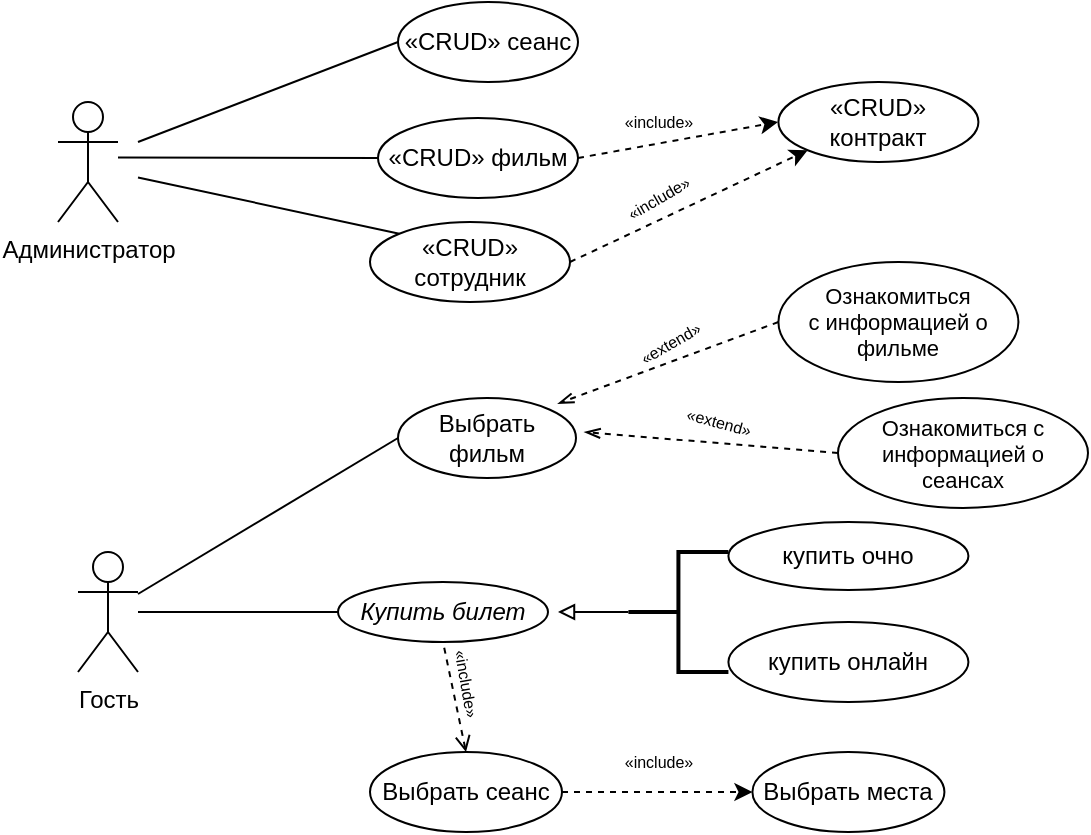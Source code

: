 <mxfile version="24.9.1" pages="3">
  <diagram name="Собственный кинотеатр" id="rnaNZMnlfwjxVZvryFjj">
    <mxGraphModel dx="555" dy="928" grid="1" gridSize="10" guides="1" tooltips="1" connect="1" arrows="1" fold="1" page="1" pageScale="1" pageWidth="827" pageHeight="1169" math="0" shadow="0">
      <root>
        <mxCell id="f3-Gvlm2Z2FciO2JjJAF-0" />
        <mxCell id="f3-Gvlm2Z2FciO2JjJAF-1" parent="f3-Gvlm2Z2FciO2JjJAF-0" />
        <mxCell id="f3-Gvlm2Z2FciO2JjJAF-2" value="Гость" style="shape=umlActor;verticalLabelPosition=bottom;verticalAlign=top;html=1;" parent="f3-Gvlm2Z2FciO2JjJAF-1" vertex="1">
          <mxGeometry x="190" y="465" width="30" height="60" as="geometry" />
        </mxCell>
        <mxCell id="f3-Gvlm2Z2FciO2JjJAF-4" value="&lt;i&gt;Купить билет&lt;/i&gt;" style="ellipse;whiteSpace=wrap;html=1;fontSize=12;" parent="f3-Gvlm2Z2FciO2JjJAF-1" vertex="1">
          <mxGeometry x="320" y="480" width="105" height="30" as="geometry" />
        </mxCell>
        <mxCell id="f3-Gvlm2Z2FciO2JjJAF-6" value="Выбрать фильм" style="ellipse;whiteSpace=wrap;html=1;" parent="f3-Gvlm2Z2FciO2JjJAF-1" vertex="1">
          <mxGeometry x="350" y="388" width="89" height="40" as="geometry" />
        </mxCell>
        <mxCell id="f3-Gvlm2Z2FciO2JjJAF-8" value="Ознакомиться с информацией о сеансах" style="ellipse;whiteSpace=wrap;html=1;fontSize=11;spacing=2;" parent="f3-Gvlm2Z2FciO2JjJAF-1" vertex="1">
          <mxGeometry x="570" y="388" width="125" height="55" as="geometry" />
        </mxCell>
        <mxCell id="f3-Gvlm2Z2FciO2JjJAF-9" value="&lt;div style=&quot;font-size: 11px;&quot;&gt;Ознакомиться&lt;/div&gt;&lt;div style=&quot;font-size: 11px;&quot;&gt;с информацией о фильме&lt;/div&gt;" style="ellipse;whiteSpace=wrap;html=1;fontSize=11;" parent="f3-Gvlm2Z2FciO2JjJAF-1" vertex="1">
          <mxGeometry x="540.21" y="320" width="120" height="60" as="geometry" />
        </mxCell>
        <mxCell id="HVHayyuQDwpHd55ujuDX-11" style="rounded=0;orthogonalLoop=1;jettySize=auto;html=1;dashed=1;" parent="f3-Gvlm2Z2FciO2JjJAF-1" source="f3-Gvlm2Z2FciO2JjJAF-11" target="HVHayyuQDwpHd55ujuDX-9" edge="1">
          <mxGeometry relative="1" as="geometry" />
        </mxCell>
        <mxCell id="f3-Gvlm2Z2FciO2JjJAF-11" value="Выбрать сеанс" style="ellipse;whiteSpace=wrap;html=1;" parent="f3-Gvlm2Z2FciO2JjJAF-1" vertex="1">
          <mxGeometry x="336" y="565" width="96" height="40" as="geometry" />
        </mxCell>
        <mxCell id="f3-Gvlm2Z2FciO2JjJAF-14" value="" style="endArrow=none;html=1;rounded=0;entryX=0;entryY=0.5;entryDx=0;entryDy=0;" parent="f3-Gvlm2Z2FciO2JjJAF-1" source="f3-Gvlm2Z2FciO2JjJAF-2" target="f3-Gvlm2Z2FciO2JjJAF-6" edge="1">
          <mxGeometry width="50" height="50" relative="1" as="geometry">
            <mxPoint x="270" y="530" as="sourcePoint" />
            <mxPoint x="420" y="560" as="targetPoint" />
          </mxGeometry>
        </mxCell>
        <mxCell id="f3-Gvlm2Z2FciO2JjJAF-15" value="" style="endArrow=none;html=1;rounded=0;entryX=0;entryY=0.5;entryDx=0;entryDy=0;" parent="f3-Gvlm2Z2FciO2JjJAF-1" source="f3-Gvlm2Z2FciO2JjJAF-2" target="f3-Gvlm2Z2FciO2JjJAF-4" edge="1">
          <mxGeometry width="50" height="50" relative="1" as="geometry">
            <mxPoint x="370" y="610" as="sourcePoint" />
            <mxPoint x="420" y="560" as="targetPoint" />
          </mxGeometry>
        </mxCell>
        <mxCell id="f3-Gvlm2Z2FciO2JjJAF-16" value="" style="endArrow=none;dashed=1;html=1;rounded=0;entryX=0.5;entryY=1;entryDx=0;entryDy=0;exitX=0.5;exitY=0;exitDx=0;exitDy=0;startArrow=open;startFill=0;" parent="f3-Gvlm2Z2FciO2JjJAF-1" source="f3-Gvlm2Z2FciO2JjJAF-11" target="f3-Gvlm2Z2FciO2JjJAF-4" edge="1">
          <mxGeometry width="50" height="50" relative="1" as="geometry">
            <mxPoint x="340" y="555" as="sourcePoint" />
            <mxPoint x="390" y="505" as="targetPoint" />
          </mxGeometry>
        </mxCell>
        <mxCell id="f3-Gvlm2Z2FciO2JjJAF-23" value="" style="endArrow=openThin;dashed=1;html=1;rounded=0;entryX=1;entryY=0.5;entryDx=0;entryDy=0;exitX=0;exitY=0.5;exitDx=0;exitDy=0;endFill=0;" parent="f3-Gvlm2Z2FciO2JjJAF-1" source="f3-Gvlm2Z2FciO2JjJAF-8" edge="1">
          <mxGeometry width="50" height="50" relative="1" as="geometry">
            <mxPoint x="537.71" y="422.5" as="sourcePoint" />
            <mxPoint x="443.21" y="405" as="targetPoint" />
          </mxGeometry>
        </mxCell>
        <mxCell id="f3-Gvlm2Z2FciO2JjJAF-24" value="" style="endArrow=openThin;dashed=1;html=1;rounded=0;entryX=1;entryY=0;entryDx=0;entryDy=0;exitX=0;exitY=0.5;exitDx=0;exitDy=0;startArrow=none;startFill=0;endFill=0;" parent="f3-Gvlm2Z2FciO2JjJAF-1" source="f3-Gvlm2Z2FciO2JjJAF-9" edge="1">
          <mxGeometry width="50" height="50" relative="1" as="geometry">
            <mxPoint x="550.21" y="360" as="sourcePoint" />
            <mxPoint x="429.998" y="390.778" as="targetPoint" />
          </mxGeometry>
        </mxCell>
        <mxCell id="f3-Gvlm2Z2FciO2JjJAF-29" value="«extend»" style="edgeLabel;html=1;align=center;verticalAlign=middle;resizable=0;points=[];rotation=-30;fontSize=8;" parent="f3-Gvlm2Z2FciO2JjJAF-1" vertex="1" connectable="0">
          <mxGeometry x="485.208" y="360.995" as="geometry" />
        </mxCell>
        <mxCell id="f3-Gvlm2Z2FciO2JjJAF-30" value="«extend»" style="edgeLabel;html=1;align=center;verticalAlign=middle;resizable=0;points=[];rotation=15;fontSize=8;" parent="f3-Gvlm2Z2FciO2JjJAF-1" vertex="1" connectable="0">
          <mxGeometry x="509.998" y="399.995" as="geometry" />
        </mxCell>
        <mxCell id="f3-Gvlm2Z2FciO2JjJAF-31" value="«include»" style="edgeLabel;html=1;align=center;verticalAlign=middle;resizable=0;points=[];rotation=80;fontSize=8;" parent="f3-Gvlm2Z2FciO2JjJAF-1" vertex="1" connectable="0">
          <mxGeometry x="383.998" y="529.995" as="geometry" />
        </mxCell>
        <mxCell id="HVHayyuQDwpHd55ujuDX-0" value="купить очно" style="ellipse;whiteSpace=wrap;html=1;" parent="f3-Gvlm2Z2FciO2JjJAF-1" vertex="1">
          <mxGeometry x="515.21" y="450" width="120" height="34" as="geometry" />
        </mxCell>
        <mxCell id="HVHayyuQDwpHd55ujuDX-1" value="купить онлайн" style="ellipse;whiteSpace=wrap;html=1;" parent="f3-Gvlm2Z2FciO2JjJAF-1" vertex="1">
          <mxGeometry x="515.21" y="500" width="120" height="40" as="geometry" />
        </mxCell>
        <mxCell id="HVHayyuQDwpHd55ujuDX-7" style="edgeStyle=orthogonalEdgeStyle;rounded=0;orthogonalLoop=1;jettySize=auto;html=1;entryX=1;entryY=0.5;entryDx=0;entryDy=0;shape=flexArrow;strokeColor=none;endArrow=block;" parent="f3-Gvlm2Z2FciO2JjJAF-1" source="HVHayyuQDwpHd55ujuDX-2" target="f3-Gvlm2Z2FciO2JjJAF-4" edge="1">
          <mxGeometry relative="1" as="geometry" />
        </mxCell>
        <mxCell id="HVHayyuQDwpHd55ujuDX-8" style="edgeStyle=orthogonalEdgeStyle;rounded=0;orthogonalLoop=1;jettySize=auto;html=1;endArrow=block;endFill=0;" parent="f3-Gvlm2Z2FciO2JjJAF-1" source="HVHayyuQDwpHd55ujuDX-2" edge="1">
          <mxGeometry relative="1" as="geometry">
            <mxPoint x="430" y="495" as="targetPoint" />
            <Array as="points">
              <mxPoint x="450" y="495" />
              <mxPoint x="450" y="495" />
            </Array>
          </mxGeometry>
        </mxCell>
        <mxCell id="HVHayyuQDwpHd55ujuDX-2" value="" style="strokeWidth=2;html=1;shape=mxgraph.flowchart.annotation_2;align=left;labelPosition=right;pointerEvents=1;" parent="f3-Gvlm2Z2FciO2JjJAF-1" vertex="1">
          <mxGeometry x="465.21" y="465" width="50" height="60" as="geometry" />
        </mxCell>
        <mxCell id="HVHayyuQDwpHd55ujuDX-9" value="Выбрать места" style="ellipse;whiteSpace=wrap;html=1;" parent="f3-Gvlm2Z2FciO2JjJAF-1" vertex="1">
          <mxGeometry x="527.21" y="565" width="96" height="40" as="geometry" />
        </mxCell>
        <mxCell id="HVHayyuQDwpHd55ujuDX-10" value="«include»" style="edgeLabel;html=1;align=center;verticalAlign=middle;resizable=0;points=[];rotation=0;fontSize=8;" parent="f3-Gvlm2Z2FciO2JjJAF-1" vertex="1" connectable="0">
          <mxGeometry x="479.998" y="569.995" as="geometry" />
        </mxCell>
        <mxCell id="cdZZPBUYfWlRFzTQp6G5-2" value="Администратор" style="shape=umlActor;verticalLabelPosition=bottom;verticalAlign=top;html=1;" parent="f3-Gvlm2Z2FciO2JjJAF-1" vertex="1">
          <mxGeometry x="180" y="240" width="30" height="60" as="geometry" />
        </mxCell>
        <mxCell id="cdZZPBUYfWlRFzTQp6G5-5" value="«CRUD» фильм" style="ellipse;whiteSpace=wrap;html=1;" parent="f3-Gvlm2Z2FciO2JjJAF-1" vertex="1">
          <mxGeometry x="340" y="248" width="100" height="40" as="geometry" />
        </mxCell>
        <mxCell id="cdZZPBUYfWlRFzTQp6G5-11" value="" style="endArrow=none;html=1;rounded=0;entryX=0;entryY=0.5;entryDx=0;entryDy=0;" parent="f3-Gvlm2Z2FciO2JjJAF-1" target="cdZZPBUYfWlRFzTQp6G5-5" edge="1">
          <mxGeometry width="50" height="50" relative="1" as="geometry">
            <mxPoint x="210" y="267.71" as="sourcePoint" />
            <mxPoint x="310" y="267.71" as="targetPoint" />
          </mxGeometry>
        </mxCell>
        <mxCell id="cdZZPBUYfWlRFzTQp6G5-12" value="" style="endArrow=none;html=1;rounded=0;" parent="f3-Gvlm2Z2FciO2JjJAF-1" edge="1">
          <mxGeometry width="50" height="50" relative="1" as="geometry">
            <mxPoint x="220" y="260" as="sourcePoint" />
            <mxPoint x="350" y="210" as="targetPoint" />
          </mxGeometry>
        </mxCell>
        <mxCell id="cdZZPBUYfWlRFzTQp6G5-14" value="«CRUD» сеанс" style="ellipse;whiteSpace=wrap;html=1;" parent="f3-Gvlm2Z2FciO2JjJAF-1" vertex="1">
          <mxGeometry x="350" y="190" width="90" height="40" as="geometry" />
        </mxCell>
        <mxCell id="ocFGzgxzTx95D1Fk8e-4-0" value="«CRUD» сотрудник" style="ellipse;whiteSpace=wrap;html=1;" parent="f3-Gvlm2Z2FciO2JjJAF-1" vertex="1">
          <mxGeometry x="336" y="300" width="100" height="40" as="geometry" />
        </mxCell>
        <mxCell id="ocFGzgxzTx95D1Fk8e-4-2" value="" style="endArrow=none;html=1;rounded=0;entryX=0;entryY=0;entryDx=0;entryDy=0;" parent="f3-Gvlm2Z2FciO2JjJAF-1" target="ocFGzgxzTx95D1Fk8e-4-0" edge="1">
          <mxGeometry width="50" height="50" relative="1" as="geometry">
            <mxPoint x="220" y="277.71" as="sourcePoint" />
            <mxPoint x="350" y="278" as="targetPoint" />
          </mxGeometry>
        </mxCell>
        <mxCell id="ocFGzgxzTx95D1Fk8e-4-3" value="«CRUD» контракт" style="ellipse;whiteSpace=wrap;html=1;" parent="f3-Gvlm2Z2FciO2JjJAF-1" vertex="1">
          <mxGeometry x="540.21" y="230" width="100" height="40" as="geometry" />
        </mxCell>
        <mxCell id="ocFGzgxzTx95D1Fk8e-4-5" style="rounded=0;orthogonalLoop=1;jettySize=auto;html=1;dashed=1;exitX=1;exitY=0.5;exitDx=0;exitDy=0;" parent="f3-Gvlm2Z2FciO2JjJAF-1" source="cdZZPBUYfWlRFzTQp6G5-5" edge="1">
          <mxGeometry relative="1" as="geometry">
            <mxPoint x="440" y="260" as="sourcePoint" />
            <mxPoint x="540" y="250" as="targetPoint" />
          </mxGeometry>
        </mxCell>
        <mxCell id="ocFGzgxzTx95D1Fk8e-4-6" style="rounded=0;orthogonalLoop=1;jettySize=auto;html=1;dashed=1;entryX=0;entryY=1;entryDx=0;entryDy=0;exitX=1;exitY=0.5;exitDx=0;exitDy=0;" parent="f3-Gvlm2Z2FciO2JjJAF-1" source="ocFGzgxzTx95D1Fk8e-4-0" target="ocFGzgxzTx95D1Fk8e-4-3" edge="1">
          <mxGeometry relative="1" as="geometry">
            <mxPoint x="439" y="320" as="sourcePoint" />
            <mxPoint x="534" y="320" as="targetPoint" />
          </mxGeometry>
        </mxCell>
        <mxCell id="ocFGzgxzTx95D1Fk8e-4-7" value="«include»" style="edgeLabel;html=1;align=center;verticalAlign=middle;resizable=0;points=[];rotation=0;fontSize=8;" parent="f3-Gvlm2Z2FciO2JjJAF-1" vertex="1" connectable="0">
          <mxGeometry x="479.998" y="249.995" as="geometry" />
        </mxCell>
        <mxCell id="ocFGzgxzTx95D1Fk8e-4-8" value="«include»" style="edgeLabel;html=1;align=center;verticalAlign=middle;resizable=0;points=[];rotation=-30;fontSize=8;" parent="f3-Gvlm2Z2FciO2JjJAF-1" vertex="1" connectable="0">
          <mxGeometry x="479.998" y="287.995" as="geometry" />
        </mxCell>
      </root>
    </mxGraphModel>
  </diagram>
  <diagram name="Goodwin Cinema" id="iWJ-1zaKSu3Ji1PHFZBb">
    <mxGraphModel dx="1687" dy="900" grid="1" gridSize="10" guides="1" tooltips="1" connect="1" arrows="1" fold="1" page="1" pageScale="1" pageWidth="827" pageHeight="1169" math="0" shadow="0">
      <root>
        <mxCell id="qbEH_GYG9Mnh0emsTHKD-0" />
        <mxCell id="qbEH_GYG9Mnh0emsTHKD-1" parent="qbEH_GYG9Mnh0emsTHKD-0" />
        <mxCell id="LEQyBP9rLno9ObRGlnxQ-13" value="goodwincinema.ru" style="whiteSpace=wrap;html=1;fillColor=none;labelPosition=center;verticalLabelPosition=top;align=center;verticalAlign=bottom;" parent="qbEH_GYG9Mnh0emsTHKD-1" vertex="1">
          <mxGeometry x="160" y="70" width="660" height="1091" as="geometry" />
        </mxCell>
        <mxCell id="qbEH_GYG9Mnh0emsTHKD-2" value="Гость" style="shape=umlActor;verticalLabelPosition=bottom;verticalAlign=top;html=1;fontSize=11;" parent="qbEH_GYG9Mnh0emsTHKD-1" vertex="1">
          <mxGeometry x="54" y="736" width="30" height="60" as="geometry" />
        </mxCell>
        <mxCell id="qbEH_GYG9Mnh0emsTHKD-3" value="&lt;div&gt;Зарегистрированный&lt;/div&gt;&lt;div&gt;пользователь&lt;/div&gt;" style="shape=umlActor;verticalLabelPosition=bottom;verticalAlign=top;html=1;" parent="qbEH_GYG9Mnh0emsTHKD-1" vertex="1">
          <mxGeometry x="54" y="866" width="30" height="60" as="geometry" />
        </mxCell>
        <mxCell id="qbEH_GYG9Mnh0emsTHKD-4" value="&lt;i&gt;Оплатить билет&lt;/i&gt;" style="ellipse;whiteSpace=wrap;html=1;fontSize=12;" parent="qbEH_GYG9Mnh0emsTHKD-1" vertex="1">
          <mxGeometry x="535.62" y="800" width="105" height="30" as="geometry" />
        </mxCell>
        <mxCell id="qbEH_GYG9Mnh0emsTHKD-6" value="Найти фильм" style="ellipse;whiteSpace=wrap;html=1;" parent="qbEH_GYG9Mnh0emsTHKD-1" vertex="1">
          <mxGeometry x="208.61" y="543.38" width="99.01" height="26.25" as="geometry" />
        </mxCell>
        <mxCell id="qbEH_GYG9Mnh0emsTHKD-7" value="Оценить рейтинг зрителей" style="ellipse;whiteSpace=wrap;html=1;" parent="qbEH_GYG9Mnh0emsTHKD-1" vertex="1">
          <mxGeometry x="681" y="509" width="128" height="40" as="geometry" />
        </mxCell>
        <mxCell id="qbEH_GYG9Mnh0emsTHKD-9" value="&lt;div style=&quot;font-size: 11px;&quot;&gt;Ознакомиться&lt;/div&gt;&lt;div style=&quot;font-size: 11px;&quot;&gt;с отзывами зрителей&lt;/div&gt;" style="ellipse;whiteSpace=wrap;html=1;fontSize=11;" parent="qbEH_GYG9Mnh0emsTHKD-1" vertex="1">
          <mxGeometry x="673.5" y="568" width="143" height="42.5" as="geometry" />
        </mxCell>
        <mxCell id="qbEH_GYG9Mnh0emsTHKD-10" value="&lt;div style=&quot;font-size: 11px;&quot;&gt;Просмотреть информацию&lt;/div&gt;&lt;div style=&quot;font-size: 11px;&quot;&gt;о фильме&lt;/div&gt;" style="ellipse;whiteSpace=wrap;html=1;fontSize=11;" parent="qbEH_GYG9Mnh0emsTHKD-1" vertex="1">
          <mxGeometry x="539.995" y="526.5" width="96.25" height="60" as="geometry" />
        </mxCell>
        <mxCell id="qbEH_GYG9Mnh0emsTHKD-11" value="&lt;div&gt;Определиться&lt;/div&gt;&lt;div&gt;с сеансом&lt;/div&gt;" style="ellipse;whiteSpace=wrap;html=1;" parent="qbEH_GYG9Mnh0emsTHKD-1" vertex="1">
          <mxGeometry x="364.5" y="665.5" width="120" height="40" as="geometry" />
        </mxCell>
        <mxCell id="qbEH_GYG9Mnh0emsTHKD-12" value="" style="endArrow=block;html=1;rounded=0;endFill=0;" parent="qbEH_GYG9Mnh0emsTHKD-1" edge="1">
          <mxGeometry width="50" height="50" relative="1" as="geometry">
            <mxPoint x="69" y="861" as="sourcePoint" />
            <mxPoint x="69" y="821" as="targetPoint" />
          </mxGeometry>
        </mxCell>
        <mxCell id="EJGcb-yvxSowYDTw5PhJ-0" value="Администратор" style="shape=umlActor;verticalLabelPosition=bottom;verticalAlign=top;html=1;fontSize=10;" parent="qbEH_GYG9Mnh0emsTHKD-1" vertex="1">
          <mxGeometry x="54" y="210" width="30" height="60" as="geometry" />
        </mxCell>
        <mxCell id="EJGcb-yvxSowYDTw5PhJ-1" value="«CRUD» фильм" style="ellipse;whiteSpace=wrap;html=1;" parent="qbEH_GYG9Mnh0emsTHKD-1" vertex="1">
          <mxGeometry x="206.62" y="192" width="103" height="40" as="geometry" />
        </mxCell>
        <mxCell id="EJGcb-yvxSowYDTw5PhJ-2" value="" style="endArrow=none;html=1;rounded=0;entryX=0;entryY=0.5;entryDx=0;entryDy=0;" parent="qbEH_GYG9Mnh0emsTHKD-1" source="EJGcb-yvxSowYDTw5PhJ-0" target="EJGcb-yvxSowYDTw5PhJ-1" edge="1">
          <mxGeometry width="50" height="50" relative="1" as="geometry">
            <mxPoint x="144" y="310" as="sourcePoint" />
            <mxPoint x="194" y="330" as="targetPoint" />
          </mxGeometry>
        </mxCell>
        <mxCell id="EJGcb-yvxSowYDTw5PhJ-3" value="" style="endArrow=none;html=1;rounded=0;entryX=0;entryY=0.5;entryDx=0;entryDy=0;" parent="qbEH_GYG9Mnh0emsTHKD-1" source="EJGcb-yvxSowYDTw5PhJ-0" target="EJGcb-yvxSowYDTw5PhJ-4" edge="1">
          <mxGeometry width="50" height="50" relative="1" as="geometry">
            <mxPoint x="154" y="240" as="sourcePoint" />
            <mxPoint x="224" y="250" as="targetPoint" />
          </mxGeometry>
        </mxCell>
        <mxCell id="EJGcb-yvxSowYDTw5PhJ-4" value="«CRUD» сеанс" style="ellipse;whiteSpace=wrap;html=1;" parent="qbEH_GYG9Mnh0emsTHKD-1" vertex="1">
          <mxGeometry x="206.62" y="248" width="103" height="40" as="geometry" />
        </mxCell>
        <mxCell id="v0aWpymIAS2-9Zk1HtnZ-1" value="Ознакомиться с расписанием" style="ellipse;whiteSpace=wrap;html=1;" parent="qbEH_GYG9Mnh0emsTHKD-1" vertex="1">
          <mxGeometry x="197.18" y="610.5" width="121.87" height="39" as="geometry" />
        </mxCell>
        <mxCell id="v0aWpymIAS2-9Zk1HtnZ-2" value="&lt;span&gt;Проверить новости&lt;/span&gt;" style="ellipse;whiteSpace=wrap;html=1;fontStyle=0" parent="qbEH_GYG9Mnh0emsTHKD-1" vertex="1">
          <mxGeometry x="194.37" y="1055" width="127.5" height="35" as="geometry" />
        </mxCell>
        <mxCell id="v0aWpymIAS2-9Zk1HtnZ-3" value="Вернуть билет" style="ellipse;whiteSpace=wrap;html=1;" parent="qbEH_GYG9Mnh0emsTHKD-1" vertex="1">
          <mxGeometry x="538.12" y="862" width="100" height="35" as="geometry" />
        </mxCell>
        <mxCell id="v0aWpymIAS2-9Zk1HtnZ-5" value="Посмотреть вакансии" style="ellipse;whiteSpace=wrap;html=1;" parent="qbEH_GYG9Mnh0emsTHKD-1" vertex="1">
          <mxGeometry x="189.37" y="926" width="137.5" height="35" as="geometry" />
        </mxCell>
        <mxCell id="v0aWpymIAS2-9Zk1HtnZ-6" value="Исследовать справку" style="ellipse;whiteSpace=wrap;html=1;" parent="qbEH_GYG9Mnh0emsTHKD-1" vertex="1">
          <mxGeometry x="189.37" y="862" width="137.5" height="35" as="geometry" />
        </mxCell>
        <mxCell id="v0aWpymIAS2-9Zk1HtnZ-7" value="&lt;div&gt;Прочитать информацию&lt;/div&gt;&lt;div&gt;о кинотеатре&lt;/div&gt;" style="ellipse;whiteSpace=wrap;html=1;" parent="qbEH_GYG9Mnh0emsTHKD-1" vertex="1">
          <mxGeometry x="174.365" y="663" width="167.5" height="45" as="geometry" />
        </mxCell>
        <mxCell id="v0aWpymIAS2-9Zk1HtnZ-8" value="&lt;div&gt;Прочитать информацию&lt;/div&gt;&lt;div&gt;о парке развлечений&lt;/div&gt;" style="ellipse;whiteSpace=wrap;html=1;" parent="qbEH_GYG9Mnh0emsTHKD-1" vertex="1">
          <mxGeometry x="169.995" y="728" width="176.25" height="45" as="geometry" />
        </mxCell>
        <mxCell id="v0aWpymIAS2-9Zk1HtnZ-13" value="Обратиться в службу «Вопрос-ответ»" style="ellipse;whiteSpace=wrap;html=1;" parent="qbEH_GYG9Mnh0emsTHKD-1" vertex="1">
          <mxGeometry x="188.435" y="787" width="139.37" height="55" as="geometry" />
        </mxCell>
        <mxCell id="v0aWpymIAS2-9Zk1HtnZ-14" value="Открыть схему проезда" style="ellipse;whiteSpace=wrap;html=1;" parent="qbEH_GYG9Mnh0emsTHKD-1" vertex="1">
          <mxGeometry x="203.12" y="986" width="110" height="45" as="geometry" />
        </mxCell>
        <mxCell id="5wgta9gE_lAIWEabVakF-0" value="" style="endArrow=none;html=1;rounded=0;exitX=0;exitY=0.5;exitDx=0;exitDy=0;" parent="qbEH_GYG9Mnh0emsTHKD-1" source="qbEH_GYG9Mnh0emsTHKD-6" target="qbEH_GYG9Mnh0emsTHKD-2" edge="1">
          <mxGeometry width="50" height="50" relative="1" as="geometry">
            <mxPoint x="209.37" y="556.5" as="sourcePoint" />
            <mxPoint x="338" y="775" as="targetPoint" />
          </mxGeometry>
        </mxCell>
        <mxCell id="5wgta9gE_lAIWEabVakF-3" value="" style="endArrow=none;html=1;rounded=0;exitX=0;exitY=0.5;exitDx=0;exitDy=0;" parent="qbEH_GYG9Mnh0emsTHKD-1" source="v0aWpymIAS2-9Zk1HtnZ-1" target="qbEH_GYG9Mnh0emsTHKD-2" edge="1">
          <mxGeometry width="50" height="50" relative="1" as="geometry">
            <mxPoint x="208" y="745" as="sourcePoint" />
            <mxPoint x="258" y="695" as="targetPoint" />
          </mxGeometry>
        </mxCell>
        <mxCell id="5wgta9gE_lAIWEabVakF-4" value="" style="endArrow=none;html=1;rounded=0;entryX=0;entryY=0.5;entryDx=0;entryDy=0;" parent="qbEH_GYG9Mnh0emsTHKD-1" source="qbEH_GYG9Mnh0emsTHKD-2" target="v0aWpymIAS2-9Zk1HtnZ-7" edge="1">
          <mxGeometry width="50" height="50" relative="1" as="geometry">
            <mxPoint x="178" y="855" as="sourcePoint" />
            <mxPoint x="228" y="805" as="targetPoint" />
          </mxGeometry>
        </mxCell>
        <mxCell id="5wgta9gE_lAIWEabVakF-5" value="" style="endArrow=none;html=1;rounded=0;entryX=0;entryY=0.5;entryDx=0;entryDy=0;" parent="qbEH_GYG9Mnh0emsTHKD-1" source="qbEH_GYG9Mnh0emsTHKD-2" target="v0aWpymIAS2-9Zk1HtnZ-8" edge="1">
          <mxGeometry width="50" height="50" relative="1" as="geometry">
            <mxPoint x="178" y="855" as="sourcePoint" />
            <mxPoint x="228" y="805" as="targetPoint" />
          </mxGeometry>
        </mxCell>
        <mxCell id="5wgta9gE_lAIWEabVakF-6" value="" style="endArrow=none;html=1;rounded=0;entryX=0;entryY=0.5;entryDx=0;entryDy=0;" parent="qbEH_GYG9Mnh0emsTHKD-1" source="qbEH_GYG9Mnh0emsTHKD-2" target="v0aWpymIAS2-9Zk1HtnZ-13" edge="1">
          <mxGeometry width="50" height="50" relative="1" as="geometry">
            <mxPoint x="178" y="855" as="sourcePoint" />
            <mxPoint x="228" y="805" as="targetPoint" />
          </mxGeometry>
        </mxCell>
        <mxCell id="5wgta9gE_lAIWEabVakF-7" value="" style="endArrow=none;html=1;rounded=0;exitX=0;exitY=0.5;exitDx=0;exitDy=0;" parent="qbEH_GYG9Mnh0emsTHKD-1" source="v0aWpymIAS2-9Zk1HtnZ-6" target="qbEH_GYG9Mnh0emsTHKD-2" edge="1">
          <mxGeometry width="50" height="50" relative="1" as="geometry">
            <mxPoint x="178" y="855" as="sourcePoint" />
            <mxPoint x="228" y="805" as="targetPoint" />
          </mxGeometry>
        </mxCell>
        <mxCell id="5wgta9gE_lAIWEabVakF-8" value="" style="endArrow=none;html=1;rounded=0;entryX=0;entryY=0.5;entryDx=0;entryDy=0;" parent="qbEH_GYG9Mnh0emsTHKD-1" source="qbEH_GYG9Mnh0emsTHKD-2" target="v0aWpymIAS2-9Zk1HtnZ-5" edge="1">
          <mxGeometry width="50" height="50" relative="1" as="geometry">
            <mxPoint x="178" y="1025" as="sourcePoint" />
            <mxPoint x="228" y="975" as="targetPoint" />
          </mxGeometry>
        </mxCell>
        <mxCell id="5wgta9gE_lAIWEabVakF-9" value="" style="endArrow=none;html=1;rounded=0;entryX=0;entryY=0.5;entryDx=0;entryDy=0;" parent="qbEH_GYG9Mnh0emsTHKD-1" source="qbEH_GYG9Mnh0emsTHKD-2" target="v0aWpymIAS2-9Zk1HtnZ-14" edge="1">
          <mxGeometry width="50" height="50" relative="1" as="geometry">
            <mxPoint x="178" y="1025" as="sourcePoint" />
            <mxPoint x="228" y="975" as="targetPoint" />
          </mxGeometry>
        </mxCell>
        <mxCell id="5wgta9gE_lAIWEabVakF-10" value="" style="endArrow=none;html=1;rounded=0;exitX=0;exitY=0.5;exitDx=0;exitDy=0;" parent="qbEH_GYG9Mnh0emsTHKD-1" source="v0aWpymIAS2-9Zk1HtnZ-2" target="qbEH_GYG9Mnh0emsTHKD-2" edge="1">
          <mxGeometry width="50" height="50" relative="1" as="geometry">
            <mxPoint x="178" y="1025" as="sourcePoint" />
            <mxPoint x="228" y="975" as="targetPoint" />
          </mxGeometry>
        </mxCell>
        <mxCell id="NdOWi7g1uuww9COBYdNd-2" value="" style="endArrow=none;dashed=1;html=1;rounded=0;entryX=0;entryY=0.5;entryDx=0;entryDy=0;exitX=1;exitY=0.5;exitDx=0;exitDy=0;startArrow=classic;startFill=1;" parent="qbEH_GYG9Mnh0emsTHKD-1" source="qbEH_GYG9Mnh0emsTHKD-6" target="qbEH_GYG9Mnh0emsTHKD-10" edge="1">
          <mxGeometry width="50" height="50" relative="1" as="geometry">
            <mxPoint x="535.62" y="572.5" as="sourcePoint" />
            <mxPoint x="550.62" y="435" as="targetPoint" />
          </mxGeometry>
        </mxCell>
        <mxCell id="NdOWi7g1uuww9COBYdNd-3" value="" style="endArrow=classic;dashed=1;html=1;rounded=0;exitX=0;exitY=0.5;exitDx=0;exitDy=0;endFill=1;entryX=1;entryY=1;entryDx=0;entryDy=0;" parent="qbEH_GYG9Mnh0emsTHKD-1" source="qbEH_GYG9Mnh0emsTHKD-9" target="qbEH_GYG9Mnh0emsTHKD-10" edge="1">
          <mxGeometry width="50" height="50" relative="1" as="geometry">
            <mxPoint x="584" y="724" as="sourcePoint" />
            <mxPoint x="640" y="619" as="targetPoint" />
          </mxGeometry>
        </mxCell>
        <mxCell id="NdOWi7g1uuww9COBYdNd-5" value="" style="endArrow=classic;dashed=1;html=1;rounded=0;entryX=1;entryY=0;entryDx=0;entryDy=0;exitX=0;exitY=0.5;exitDx=0;exitDy=0;endFill=1;" parent="qbEH_GYG9Mnh0emsTHKD-1" source="qbEH_GYG9Mnh0emsTHKD-7" target="qbEH_GYG9Mnh0emsTHKD-10" edge="1">
          <mxGeometry width="50" height="50" relative="1" as="geometry">
            <mxPoint x="584" y="724" as="sourcePoint" />
            <mxPoint x="634" y="674" as="targetPoint" />
          </mxGeometry>
        </mxCell>
        <mxCell id="NdOWi7g1uuww9COBYdNd-8" value="" style="endArrow=none;dashed=1;html=1;rounded=0;entryX=0.5;entryY=1;entryDx=0;entryDy=0;exitX=0.5;exitY=0;exitDx=0;exitDy=0;startArrow=classic;startFill=1;" parent="qbEH_GYG9Mnh0emsTHKD-1" source="v0aWpymIAS2-9Zk1HtnZ-3" target="qbEH_GYG9Mnh0emsTHKD-4" edge="1">
          <mxGeometry width="50" height="50" relative="1" as="geometry">
            <mxPoint x="554" y="904" as="sourcePoint" />
            <mxPoint x="604" y="854" as="targetPoint" />
          </mxGeometry>
        </mxCell>
        <mxCell id="NdOWi7g1uuww9COBYdNd-11" value="" style="endArrow=none;dashed=1;html=1;rounded=0;entryX=0.5;entryY=1;entryDx=0;entryDy=0;exitX=0.5;exitY=0;exitDx=0;exitDy=0;startArrow=classic;startFill=1;endFill=0;" parent="qbEH_GYG9Mnh0emsTHKD-1" source="qbEH_GYG9Mnh0emsTHKD-11" target="qbEH_GYG9Mnh0emsTHKD-6" edge="1">
          <mxGeometry width="50" height="50" relative="1" as="geometry">
            <mxPoint x="504" y="735" as="sourcePoint" />
            <mxPoint x="554" y="685" as="targetPoint" />
          </mxGeometry>
        </mxCell>
        <mxCell id="NdOWi7g1uuww9COBYdNd-12" value="" style="endArrow=none;dashed=1;html=1;rounded=0;entryX=0.5;entryY=1;entryDx=0;entryDy=0;exitX=0;exitY=0.5;exitDx=0;exitDy=0;startArrow=classic;startFill=1;" parent="qbEH_GYG9Mnh0emsTHKD-1" source="ue-xRTuiBhx_JOXiQb3P-3" target="qbEH_GYG9Mnh0emsTHKD-11" edge="1">
          <mxGeometry width="50" height="50" relative="1" as="geometry">
            <mxPoint x="504" y="796.5" as="sourcePoint" />
            <mxPoint x="554" y="746.5" as="targetPoint" />
          </mxGeometry>
        </mxCell>
        <mxCell id="0UPsWU6T42hqpcYLbcUy-0" value="«CRUD» новость" style="ellipse;whiteSpace=wrap;html=1;" parent="qbEH_GYG9Mnh0emsTHKD-1" vertex="1">
          <mxGeometry x="206.62" y="80" width="103" height="40" as="geometry" />
        </mxCell>
        <mxCell id="0UPsWU6T42hqpcYLbcUy-1" value="«CRUD» кинотеатр" style="ellipse;whiteSpace=wrap;html=1;" parent="qbEH_GYG9Mnh0emsTHKD-1" vertex="1">
          <mxGeometry x="198.12" y="136" width="120" height="40" as="geometry" />
        </mxCell>
        <mxCell id="0UPsWU6T42hqpcYLbcUy-2" value="&lt;div&gt;«CRUD»&lt;/div&gt;&lt;div&gt;«Вопрос-ответ»&lt;/div&gt;" style="ellipse;whiteSpace=wrap;html=1;" parent="qbEH_GYG9Mnh0emsTHKD-1" vertex="1">
          <mxGeometry x="200.12" y="299" width="116" height="50" as="geometry" />
        </mxCell>
        <mxCell id="0UPsWU6T42hqpcYLbcUy-4" value="&lt;div&gt;«CRUD» вакансия&lt;/div&gt;" style="ellipse;whiteSpace=wrap;html=1;" parent="qbEH_GYG9Mnh0emsTHKD-1" vertex="1">
          <mxGeometry x="198.12" y="360" width="120" height="40" as="geometry" />
        </mxCell>
        <mxCell id="0UPsWU6T42hqpcYLbcUy-5" value="" style="endArrow=none;html=1;rounded=0;entryX=0;entryY=0.5;entryDx=0;entryDy=0;" parent="qbEH_GYG9Mnh0emsTHKD-1" source="EJGcb-yvxSowYDTw5PhJ-0" target="0UPsWU6T42hqpcYLbcUy-0" edge="1">
          <mxGeometry width="50" height="50" relative="1" as="geometry">
            <mxPoint x="447" y="380" as="sourcePoint" />
            <mxPoint x="497" y="330" as="targetPoint" />
          </mxGeometry>
        </mxCell>
        <mxCell id="0UPsWU6T42hqpcYLbcUy-6" value="" style="endArrow=none;html=1;rounded=0;exitX=0;exitY=0.5;exitDx=0;exitDy=0;" parent="qbEH_GYG9Mnh0emsTHKD-1" source="0UPsWU6T42hqpcYLbcUy-2" target="EJGcb-yvxSowYDTw5PhJ-0" edge="1">
          <mxGeometry width="50" height="50" relative="1" as="geometry">
            <mxPoint x="447" y="380" as="sourcePoint" />
            <mxPoint x="497" y="330" as="targetPoint" />
          </mxGeometry>
        </mxCell>
        <mxCell id="0UPsWU6T42hqpcYLbcUy-7" value="" style="endArrow=none;html=1;rounded=0;exitX=0;exitY=0.5;exitDx=0;exitDy=0;" parent="qbEH_GYG9Mnh0emsTHKD-1" source="0UPsWU6T42hqpcYLbcUy-4" target="EJGcb-yvxSowYDTw5PhJ-0" edge="1">
          <mxGeometry width="50" height="50" relative="1" as="geometry">
            <mxPoint x="447" y="380" as="sourcePoint" />
            <mxPoint x="497" y="330" as="targetPoint" />
          </mxGeometry>
        </mxCell>
        <mxCell id="0UPsWU6T42hqpcYLbcUy-8" value="" style="endArrow=none;html=1;rounded=0;entryX=0;entryY=0.5;entryDx=0;entryDy=0;" parent="qbEH_GYG9Mnh0emsTHKD-1" source="EJGcb-yvxSowYDTw5PhJ-0" target="0UPsWU6T42hqpcYLbcUy-1" edge="1">
          <mxGeometry width="50" height="50" relative="1" as="geometry">
            <mxPoint x="447" y="380" as="sourcePoint" />
            <mxPoint x="497" y="330" as="targetPoint" />
          </mxGeometry>
        </mxCell>
        <mxCell id="ZfdUDf2iZP20Y1GJj1---0" value="Оплатить онлайн" style="ellipse;whiteSpace=wrap;html=1;" parent="qbEH_GYG9Mnh0emsTHKD-1" vertex="1">
          <mxGeometry x="687.805" y="773" width="114.39" height="34" as="geometry" />
        </mxCell>
        <mxCell id="ZfdUDf2iZP20Y1GJj1---1" value="Оплатить в кассе" style="ellipse;whiteSpace=wrap;html=1;" parent="qbEH_GYG9Mnh0emsTHKD-1" vertex="1">
          <mxGeometry x="687.805" y="820.5" width="114.39" height="40" as="geometry" />
        </mxCell>
        <mxCell id="ZfdUDf2iZP20Y1GJj1---2" style="edgeStyle=orthogonalEdgeStyle;rounded=0;orthogonalLoop=1;jettySize=auto;html=1;endArrow=block;endFill=0;" parent="qbEH_GYG9Mnh0emsTHKD-1" source="ZfdUDf2iZP20Y1GJj1---3" edge="1">
          <mxGeometry relative="1" as="geometry">
            <mxPoint x="640.62" y="815" as="targetPoint" />
            <Array as="points">
              <mxPoint x="641.02" y="815" />
              <mxPoint x="641.02" y="815" />
            </Array>
          </mxGeometry>
        </mxCell>
        <mxCell id="ZfdUDf2iZP20Y1GJj1---3" value="" style="strokeWidth=1;html=1;shape=mxgraph.flowchart.annotation_2;align=left;labelPosition=right;pointerEvents=1;" parent="qbEH_GYG9Mnh0emsTHKD-1" vertex="1">
          <mxGeometry x="672.19" y="790.5" width="15.61" height="50" as="geometry" />
        </mxCell>
        <mxCell id="ue-xRTuiBhx_JOXiQb3P-0" value="&lt;div&gt;Заполнить форму&lt;br&gt;&lt;/div&gt;" style="ellipse;whiteSpace=wrap;html=1;" parent="qbEH_GYG9Mnh0emsTHKD-1" vertex="1">
          <mxGeometry x="367.41" y="794.25" width="114.19" height="40.5" as="geometry" />
        </mxCell>
        <mxCell id="ue-xRTuiBhx_JOXiQb3P-1" value="" style="endArrow=classic;dashed=1;html=1;rounded=0;entryX=1;entryY=0.5;entryDx=0;entryDy=0;exitX=0;exitY=0.5;exitDx=0;exitDy=0;startArrow=none;startFill=0;endFill=1;" parent="qbEH_GYG9Mnh0emsTHKD-1" source="ue-xRTuiBhx_JOXiQb3P-0" target="v0aWpymIAS2-9Zk1HtnZ-13" edge="1">
          <mxGeometry width="50" height="50" relative="1" as="geometry">
            <mxPoint x="374" y="696" as="sourcePoint" />
            <mxPoint x="332" y="632" as="targetPoint" />
          </mxGeometry>
        </mxCell>
        <mxCell id="ue-xRTuiBhx_JOXiQb3P-3" value="Выбрать место" style="ellipse;whiteSpace=wrap;html=1;fontSize=12;" parent="qbEH_GYG9Mnh0emsTHKD-1" vertex="1">
          <mxGeometry x="535.62" y="735.5" width="105" height="30" as="geometry" />
        </mxCell>
        <mxCell id="ue-xRTuiBhx_JOXiQb3P-6" value="" style="endArrow=classic;dashed=1;html=1;rounded=0;exitX=0.5;exitY=0;exitDx=0;exitDy=0;entryX=0.5;entryY=1;entryDx=0;entryDy=0;endFill=1;" parent="qbEH_GYG9Mnh0emsTHKD-1" source="v0aWpymIAS2-9Zk1HtnZ-1" target="qbEH_GYG9Mnh0emsTHKD-6" edge="1">
          <mxGeometry width="50" height="50" relative="1" as="geometry">
            <mxPoint x="380" y="650" as="sourcePoint" />
            <mxPoint x="400" y="600" as="targetPoint" />
          </mxGeometry>
        </mxCell>
        <mxCell id="ue-xRTuiBhx_JOXiQb3P-8" value="" style="endArrow=none;dashed=1;html=1;rounded=0;entryX=0.5;entryY=1;entryDx=0;entryDy=0;exitX=0.5;exitY=0;exitDx=0;exitDy=0;startArrow=classic;startFill=1;" parent="qbEH_GYG9Mnh0emsTHKD-1" source="qbEH_GYG9Mnh0emsTHKD-4" target="ue-xRTuiBhx_JOXiQb3P-3" edge="1">
          <mxGeometry width="50" height="50" relative="1" as="geometry">
            <mxPoint x="598" y="940" as="sourcePoint" />
            <mxPoint x="598" y="840" as="targetPoint" />
          </mxGeometry>
        </mxCell>
        <mxCell id="kg4IjI4GsRwq_mZxIy0Y-0" value="Оценить фильм" style="ellipse;whiteSpace=wrap;html=1;" parent="qbEH_GYG9Mnh0emsTHKD-1" vertex="1">
          <mxGeometry x="205.075" y="1120" width="106.09" height="32.75" as="geometry" />
        </mxCell>
        <mxCell id="kg4IjI4GsRwq_mZxIy0Y-1" value="" style="endArrow=none;html=1;rounded=0;entryX=0;entryY=0.5;entryDx=0;entryDy=0;" parent="qbEH_GYG9Mnh0emsTHKD-1" target="kg4IjI4GsRwq_mZxIy0Y-0" edge="1">
          <mxGeometry width="50" height="50" relative="1" as="geometry">
            <mxPoint x="69" y="970" as="sourcePoint" />
            <mxPoint x="199" y="954" as="targetPoint" />
            <Array as="points">
              <mxPoint x="70" y="1136" />
            </Array>
          </mxGeometry>
        </mxCell>
        <mxCell id="LEQyBP9rLno9ObRGlnxQ-0" value="«extend»" style="edgeLabel;html=1;align=center;verticalAlign=middle;resizable=0;points=[];rotation=0;fontSize=10;" parent="qbEH_GYG9Mnh0emsTHKD-1" vertex="1" connectable="0">
          <mxGeometry x="424.498" y="543.375" as="geometry" />
        </mxCell>
        <mxCell id="LEQyBP9rLno9ObRGlnxQ-1" value="«extend»" style="edgeLabel;html=1;align=center;verticalAlign=middle;resizable=0;points=[];rotation=355;fontSize=10;" parent="qbEH_GYG9Mnh0emsTHKD-1" vertex="1" connectable="0">
          <mxGeometry x="649.998" y="518.995" as="geometry" />
        </mxCell>
        <mxCell id="LEQyBP9rLno9ObRGlnxQ-2" value="«extend»" style="edgeLabel;html=1;align=center;verticalAlign=middle;resizable=0;points=[];rotation=10;fontSize=10;" parent="qbEH_GYG9Mnh0emsTHKD-1" vertex="1" connectable="0">
          <mxGeometry x="649.998" y="595.995" as="geometry" />
        </mxCell>
        <mxCell id="LEQyBP9rLno9ObRGlnxQ-3" value="«extend»" style="edgeLabel;html=1;align=center;verticalAlign=middle;resizable=0;points=[];rotation=270;fontSize=8;" parent="qbEH_GYG9Mnh0emsTHKD-1" vertex="1" connectable="0">
          <mxGeometry x="247.998" y="590.245" as="geometry" />
        </mxCell>
        <mxCell id="LEQyBP9rLno9ObRGlnxQ-4" value="«extend»" style="edgeLabel;html=1;align=center;verticalAlign=middle;resizable=0;points=[];rotation=0;fontSize=10;" parent="qbEH_GYG9Mnh0emsTHKD-1" vertex="1" connectable="0">
          <mxGeometry x="346.248" y="799.995" as="geometry" />
        </mxCell>
        <mxCell id="LEQyBP9rLno9ObRGlnxQ-7" value="«include»" style="edgeLabel;html=1;align=center;verticalAlign=middle;resizable=0;points=[];rotation=90;fontSize=7;" parent="qbEH_GYG9Mnh0emsTHKD-1" vertex="1" connectable="0">
          <mxGeometry x="597.998" y="781.995" as="geometry" />
        </mxCell>
        <mxCell id="LEQyBP9rLno9ObRGlnxQ-9" value="«include»" style="edgeLabel;html=1;align=center;verticalAlign=middle;resizable=0;points=[];rotation=30;fontSize=10;" parent="qbEH_GYG9Mnh0emsTHKD-1" vertex="1" connectable="0">
          <mxGeometry x="364.505" y="649.495" as="geometry">
            <mxPoint x="-26.934" y="-29.061" as="offset" />
          </mxGeometry>
        </mxCell>
        <mxCell id="LEQyBP9rLno9ObRGlnxQ-11" value="«include»" style="edgeLabel;html=1;align=center;verticalAlign=middle;resizable=0;points=[];rotation=90;fontSize=7;" parent="qbEH_GYG9Mnh0emsTHKD-1" vertex="1" connectable="0">
          <mxGeometry x="597.998" y="845.495" as="geometry" />
        </mxCell>
        <mxCell id="LEQyBP9rLno9ObRGlnxQ-12" value="«include»" style="edgeLabel;html=1;align=center;verticalAlign=middle;resizable=0;points=[];rotation=25;fontSize=10;" parent="qbEH_GYG9Mnh0emsTHKD-1" vertex="1" connectable="0">
          <mxGeometry x="489.998" y="719.995" as="geometry" />
        </mxCell>
      </root>
    </mxGraphModel>
  </diagram>
  <diagram name="Fakel" id="J5MovJHjWMtqBHR7f5Ix">
    <mxGraphModel dx="989" dy="546" grid="1" gridSize="10" guides="1" tooltips="1" connect="1" arrows="1" fold="1" page="1" pageScale="1" pageWidth="827" pageHeight="1169" math="0" shadow="0">
      <root>
        <mxCell id="PKpnp_iKhnU0a8_UWCfo-0" />
        <mxCell id="PKpnp_iKhnU0a8_UWCfo-1" parent="PKpnp_iKhnU0a8_UWCfo-0" />
        <mxCell id="PKpnp_iKhnU0a8_UWCfo-2" value="Гость" style="shape=umlActor;verticalLabelPosition=bottom;verticalAlign=top;html=1;" parent="PKpnp_iKhnU0a8_UWCfo-1" vertex="1">
          <mxGeometry x="190" y="465" width="30" height="60" as="geometry" />
        </mxCell>
        <mxCell id="PKpnp_iKhnU0a8_UWCfo-4" value="Оплатить билет" style="ellipse;whiteSpace=wrap;html=1;fontSize=12;" parent="PKpnp_iKhnU0a8_UWCfo-1" vertex="1">
          <mxGeometry x="374.25" y="400" width="105" height="30" as="geometry" />
        </mxCell>
        <mxCell id="PKpnp_iKhnU0a8_UWCfo-6" value="Найти фильм" style="ellipse;whiteSpace=wrap;html=1;" parent="PKpnp_iKhnU0a8_UWCfo-1" vertex="1">
          <mxGeometry x="383.75" y="595" width="89" height="40" as="geometry" />
        </mxCell>
        <mxCell id="PKpnp_iKhnU0a8_UWCfo-7" value="Оценить показ" style="ellipse;whiteSpace=wrap;html=1;" parent="PKpnp_iKhnU0a8_UWCfo-1" vertex="1">
          <mxGeometry x="575" y="669" width="110" height="30" as="geometry" />
        </mxCell>
        <mxCell id="PKpnp_iKhnU0a8_UWCfo-9" value="&lt;div style=&quot;font-size: 11px;&quot;&gt;Ознакомиться&lt;/div&gt;&lt;div style=&quot;font-size: 11px;&quot;&gt;с отзывами/рецензиями&lt;/div&gt;" style="ellipse;whiteSpace=wrap;html=1;fontSize=11;" parent="PKpnp_iKhnU0a8_UWCfo-1" vertex="1">
          <mxGeometry x="590" y="585" width="120" height="60" as="geometry" />
        </mxCell>
        <mxCell id="PKpnp_iKhnU0a8_UWCfo-11" value="Выбрать сеанс" style="ellipse;whiteSpace=wrap;html=1;" parent="PKpnp_iKhnU0a8_UWCfo-1" vertex="1">
          <mxGeometry x="375.5" y="475" width="96" height="40" as="geometry" />
        </mxCell>
        <mxCell id="PKpnp_iKhnU0a8_UWCfo-14" value="" style="endArrow=none;html=1;rounded=0;entryX=0;entryY=0.5;entryDx=0;entryDy=0;" parent="PKpnp_iKhnU0a8_UWCfo-1" source="PKpnp_iKhnU0a8_UWCfo-2" target="PKpnp_iKhnU0a8_UWCfo-6" edge="1">
          <mxGeometry width="50" height="50" relative="1" as="geometry">
            <mxPoint x="270" y="530" as="sourcePoint" />
            <mxPoint x="420" y="560" as="targetPoint" />
          </mxGeometry>
        </mxCell>
        <mxCell id="PKpnp_iKhnU0a8_UWCfo-15" value="" style="endArrow=none;html=1;rounded=0;entryX=0;entryY=0.5;entryDx=0;entryDy=0;" parent="PKpnp_iKhnU0a8_UWCfo-1" source="PKpnp_iKhnU0a8_UWCfo-2" target="PKpnp_iKhnU0a8_UWCfo-4" edge="1">
          <mxGeometry width="50" height="50" relative="1" as="geometry">
            <mxPoint x="370" y="610" as="sourcePoint" />
            <mxPoint x="420" y="560" as="targetPoint" />
          </mxGeometry>
        </mxCell>
        <mxCell id="PKpnp_iKhnU0a8_UWCfo-16" value="" style="endArrow=none;dashed=1;html=1;rounded=0;entryX=0.5;entryY=1;entryDx=0;entryDy=0;exitX=0.5;exitY=0;exitDx=0;exitDy=0;startArrow=open;startFill=0;" parent="PKpnp_iKhnU0a8_UWCfo-1" target="PKpnp_iKhnU0a8_UWCfo-4" edge="1">
          <mxGeometry width="50" height="50" relative="1" as="geometry">
            <mxPoint x="426.75" y="470.0" as="sourcePoint" />
            <mxPoint x="443.25" y="360" as="targetPoint" />
          </mxGeometry>
        </mxCell>
        <mxCell id="PKpnp_iKhnU0a8_UWCfo-19" value="" style="endArrow=openThin;dashed=1;html=1;rounded=0;entryX=1;entryY=0.5;entryDx=0;entryDy=0;exitX=0;exitY=0.5;exitDx=0;exitDy=0;startArrow=none;startFill=0;endFill=0;" parent="PKpnp_iKhnU0a8_UWCfo-1" source="PKpnp_iKhnU0a8_UWCfo-9" target="PKpnp_iKhnU0a8_UWCfo-6" edge="1">
          <mxGeometry width="50" height="50" relative="1" as="geometry">
            <mxPoint x="645.54" y="751.16" as="sourcePoint" />
            <mxPoint x="541.254" y="739.999" as="targetPoint" />
          </mxGeometry>
        </mxCell>
        <mxCell id="PKpnp_iKhnU0a8_UWCfo-21" value="" style="endArrow=openThin;dashed=1;html=1;rounded=0;entryX=1;entryY=1;entryDx=0;entryDy=0;endFill=0;" parent="PKpnp_iKhnU0a8_UWCfo-1" edge="1">
          <mxGeometry width="50" height="50" relative="1" as="geometry">
            <mxPoint x="575" y="680" as="sourcePoint" />
            <mxPoint x="466.004" y="625.161" as="targetPoint" />
          </mxGeometry>
        </mxCell>
        <mxCell id="PKpnp_iKhnU0a8_UWCfo-25" value="«extend»" style="edgeLabel;html=1;align=center;verticalAlign=middle;resizable=0;points=[];rotation=5;fontSize=8;" parent="PKpnp_iKhnU0a8_UWCfo-1" vertex="1" connectable="0">
          <mxGeometry x="541.248" y="599.995" as="geometry" />
        </mxCell>
        <mxCell id="PKpnp_iKhnU0a8_UWCfo-28" value="«extend»" style="edgeLabel;html=1;align=center;verticalAlign=middle;resizable=0;points=[];rotation=30;fontSize=8;" parent="PKpnp_iKhnU0a8_UWCfo-1" vertex="1" connectable="0">
          <mxGeometry x="530.498" y="649.995" as="geometry">
            <mxPoint x="-3.232" y="-1.598" as="offset" />
          </mxGeometry>
        </mxCell>
        <mxCell id="PKpnp_iKhnU0a8_UWCfo-31" value="«include»" style="edgeLabel;html=1;align=center;verticalAlign=middle;resizable=0;points=[];rotation=90;fontSize=8;" parent="PKpnp_iKhnU0a8_UWCfo-1" vertex="1" connectable="0">
          <mxGeometry x="436.248" y="447.995" as="geometry">
            <mxPoint x="4" y="-1.0" as="offset" />
          </mxGeometry>
        </mxCell>
        <mxCell id="dn-nEJhvCDlLsl5YoZMT-0" value="&#xa;&lt;span style=&quot;color: rgb(0, 0, 0); font-family: Helvetica; font-size: 11px; font-style: normal; font-variant-ligatures: normal; font-variant-caps: normal; font-weight: 400; letter-spacing: normal; orphans: 2; text-align: center; text-indent: 0px; text-transform: none; widows: 2; word-spacing: 0px; -webkit-text-stroke-width: 0px; white-space: normal; background-color: rgb(251, 251, 251); text-decoration-thickness: initial; text-decoration-style: initial; text-decoration-color: initial; display: inline !important; float: none;&quot;&gt;Написать отзыв&lt;/span&gt;&#xa;&#xa;" style="ellipse;whiteSpace=wrap;html=1;fontSize=11;" parent="PKpnp_iKhnU0a8_UWCfo-1" vertex="1">
          <mxGeometry x="243" y="330" width="105" height="40" as="geometry" />
        </mxCell>
        <mxCell id="dn-nEJhvCDlLsl5YoZMT-1" value="" style="endArrow=none;html=1;rounded=0;exitX=0.5;exitY=1;exitDx=0;exitDy=0;entryX=1;entryY=0.25;entryDx=0;entryDy=0;entryPerimeter=0;" parent="PKpnp_iKhnU0a8_UWCfo-1" source="dn-nEJhvCDlLsl5YoZMT-0" target="PKpnp_iKhnU0a8_UWCfo-2" edge="1">
          <mxGeometry width="50" height="50" relative="1" as="geometry">
            <mxPoint x="351" y="427" as="sourcePoint" />
            <mxPoint x="220" y="467" as="targetPoint" />
          </mxGeometry>
        </mxCell>
        <mxCell id="dn-nEJhvCDlLsl5YoZMT-2" value="&lt;div style=&quot;font-size: 11px;&quot;&gt;посмотреть предложения&lt;/div&gt;" style="ellipse;whiteSpace=wrap;html=1;fontSize=11;" parent="PKpnp_iKhnU0a8_UWCfo-1" vertex="1">
          <mxGeometry x="420.5" y="305" width="105" height="60" as="geometry" />
        </mxCell>
        <mxCell id="dn-nEJhvCDlLsl5YoZMT-7" style="rounded=0;orthogonalLoop=1;jettySize=auto;html=1;entryX=1;entryY=1;entryDx=0;entryDy=0;dashed=1;" parent="PKpnp_iKhnU0a8_UWCfo-1" source="dn-nEJhvCDlLsl5YoZMT-3" target="dn-nEJhvCDlLsl5YoZMT-2" edge="1">
          <mxGeometry relative="1" as="geometry" />
        </mxCell>
        <mxCell id="dn-nEJhvCDlLsl5YoZMT-3" value="&lt;div&gt;применить фильтры&lt;/div&gt;" style="ellipse;whiteSpace=wrap;html=1;fontSize=11;" parent="PKpnp_iKhnU0a8_UWCfo-1" vertex="1">
          <mxGeometry x="508" y="440" width="105" height="60" as="geometry" />
        </mxCell>
        <mxCell id="dn-nEJhvCDlLsl5YoZMT-11" value="" style="endArrow=none;html=1;rounded=0;exitX=0;exitY=0.5;exitDx=0;exitDy=0;fontStyle=1" parent="PKpnp_iKhnU0a8_UWCfo-1" source="dn-nEJhvCDlLsl5YoZMT-2" target="PKpnp_iKhnU0a8_UWCfo-2" edge="1">
          <mxGeometry width="50" height="50" relative="1" as="geometry">
            <mxPoint x="371" y="370" as="sourcePoint" />
            <mxPoint x="230" y="477" as="targetPoint" />
          </mxGeometry>
        </mxCell>
        <mxCell id="bwO0E5Vqnh1Iw2Y28gl2-1" value="Посмотреть игры" style="ellipse;whiteSpace=wrap;html=1;fontSize=11;" parent="PKpnp_iKhnU0a8_UWCfo-1" vertex="1">
          <mxGeometry x="383.75" y="525" width="105" height="60" as="geometry" />
        </mxCell>
        <mxCell id="bwO0E5Vqnh1Iw2Y28gl2-2" value="" style="endArrow=none;html=1;rounded=0;" parent="PKpnp_iKhnU0a8_UWCfo-1" target="PKpnp_iKhnU0a8_UWCfo-2" edge="1">
          <mxGeometry width="50" height="50" relative="1" as="geometry">
            <mxPoint x="380" y="550" as="sourcePoint" />
            <mxPoint x="230" y="500" as="targetPoint" />
          </mxGeometry>
        </mxCell>
        <mxCell id="NJtMDYeOS1mZmfIl66dQ-0" value="&lt;span style=&quot;font-size: 8px; background-color: rgb(255, 255, 255);&quot;&gt;«extend»&lt;/span&gt;" style="text;html=1;align=center;verticalAlign=middle;resizable=0;points=[];autosize=1;strokeColor=none;fillColor=none;rotation=65;" parent="PKpnp_iKhnU0a8_UWCfo-1" vertex="1">
          <mxGeometry x="515" y="380" width="60" height="30" as="geometry" />
        </mxCell>
        <mxCell id="RkdTKHDvj59a4XvpxuZT-0" value="Администратор" style="shape=umlActor;verticalLabelPosition=bottom;verticalAlign=top;html=1;fontSize=10;" parent="PKpnp_iKhnU0a8_UWCfo-1" vertex="1">
          <mxGeometry x="201.88" y="70" width="30" height="60" as="geometry" />
        </mxCell>
        <mxCell id="RkdTKHDvj59a4XvpxuZT-1" value="«CRUD» фильм" style="ellipse;whiteSpace=wrap;html=1;" parent="PKpnp_iKhnU0a8_UWCfo-1" vertex="1">
          <mxGeometry x="354.5" y="52" width="103" height="40" as="geometry" />
        </mxCell>
        <mxCell id="RkdTKHDvj59a4XvpxuZT-2" value="" style="endArrow=none;html=1;rounded=0;entryX=0;entryY=0.5;entryDx=0;entryDy=0;" parent="PKpnp_iKhnU0a8_UWCfo-1" source="RkdTKHDvj59a4XvpxuZT-0" target="RkdTKHDvj59a4XvpxuZT-1" edge="1">
          <mxGeometry width="50" height="50" relative="1" as="geometry">
            <mxPoint x="291.88" y="170" as="sourcePoint" />
            <mxPoint x="341.88" y="190" as="targetPoint" />
          </mxGeometry>
        </mxCell>
        <mxCell id="RkdTKHDvj59a4XvpxuZT-3" value="" style="endArrow=none;html=1;rounded=0;entryX=0;entryY=0.5;entryDx=0;entryDy=0;" parent="PKpnp_iKhnU0a8_UWCfo-1" source="RkdTKHDvj59a4XvpxuZT-0" target="RkdTKHDvj59a4XvpxuZT-4" edge="1">
          <mxGeometry width="50" height="50" relative="1" as="geometry">
            <mxPoint x="301.88" y="100" as="sourcePoint" />
            <mxPoint x="371.88" y="110" as="targetPoint" />
          </mxGeometry>
        </mxCell>
        <mxCell id="RkdTKHDvj59a4XvpxuZT-4" value="«CRUD» сеанс" style="ellipse;whiteSpace=wrap;html=1;" parent="PKpnp_iKhnU0a8_UWCfo-1" vertex="1">
          <mxGeometry x="354.5" y="108" width="103" height="40" as="geometry" />
        </mxCell>
        <mxCell id="RkdTKHDvj59a4XvpxuZT-5" value="«CRUD» новость" style="ellipse;whiteSpace=wrap;html=1;" parent="PKpnp_iKhnU0a8_UWCfo-1" vertex="1">
          <mxGeometry x="265" y="12" width="103" height="40" as="geometry" />
        </mxCell>
        <mxCell id="RkdTKHDvj59a4XvpxuZT-7" value="&lt;div&gt;«CRUD»&lt;/div&gt;&lt;div&gt;корпоративное предложение&lt;/div&gt;" style="ellipse;whiteSpace=wrap;html=1;" parent="PKpnp_iKhnU0a8_UWCfo-1" vertex="1">
          <mxGeometry x="348" y="159" width="116" height="71" as="geometry" />
        </mxCell>
        <mxCell id="RkdTKHDvj59a4XvpxuZT-8" value="&lt;div&gt;«CRUD» вакансия&lt;/div&gt;" style="ellipse;whiteSpace=wrap;html=1;" parent="PKpnp_iKhnU0a8_UWCfo-1" vertex="1">
          <mxGeometry x="300.5" y="245" width="120" height="40" as="geometry" />
        </mxCell>
        <mxCell id="RkdTKHDvj59a4XvpxuZT-9" value="" style="endArrow=none;html=1;rounded=0;entryX=0;entryY=0.5;entryDx=0;entryDy=0;" parent="PKpnp_iKhnU0a8_UWCfo-1" source="RkdTKHDvj59a4XvpxuZT-0" target="RkdTKHDvj59a4XvpxuZT-5" edge="1">
          <mxGeometry width="50" height="50" relative="1" as="geometry">
            <mxPoint x="594.88" y="240" as="sourcePoint" />
            <mxPoint x="644.88" y="190" as="targetPoint" />
          </mxGeometry>
        </mxCell>
        <mxCell id="RkdTKHDvj59a4XvpxuZT-10" value="" style="endArrow=none;html=1;rounded=0;exitX=0;exitY=0.5;exitDx=0;exitDy=0;" parent="PKpnp_iKhnU0a8_UWCfo-1" source="RkdTKHDvj59a4XvpxuZT-7" target="RkdTKHDvj59a4XvpxuZT-0" edge="1">
          <mxGeometry width="50" height="50" relative="1" as="geometry">
            <mxPoint x="594.88" y="240" as="sourcePoint" />
            <mxPoint x="644.88" y="190" as="targetPoint" />
          </mxGeometry>
        </mxCell>
        <mxCell id="RkdTKHDvj59a4XvpxuZT-11" value="" style="endArrow=none;html=1;rounded=0;exitX=0;exitY=0.5;exitDx=0;exitDy=0;" parent="PKpnp_iKhnU0a8_UWCfo-1" source="RkdTKHDvj59a4XvpxuZT-8" target="RkdTKHDvj59a4XvpxuZT-0" edge="1">
          <mxGeometry width="50" height="50" relative="1" as="geometry">
            <mxPoint x="594.88" y="240" as="sourcePoint" />
            <mxPoint x="644.88" y="190" as="targetPoint" />
          </mxGeometry>
        </mxCell>
        <mxCell id="RkdTKHDvj59a4XvpxuZT-14" value="Обратная связь" style="ellipse;whiteSpace=wrap;html=1;" parent="PKpnp_iKhnU0a8_UWCfo-1" vertex="1">
          <mxGeometry x="300.5" y="635" width="120" height="40" as="geometry" />
        </mxCell>
        <mxCell id="RkdTKHDvj59a4XvpxuZT-15" value="" style="endArrow=none;html=1;rounded=0;entryX=0;entryY=0;entryDx=0;entryDy=0;" parent="PKpnp_iKhnU0a8_UWCfo-1" source="PKpnp_iKhnU0a8_UWCfo-2" target="RkdTKHDvj59a4XvpxuZT-14" edge="1">
          <mxGeometry width="50" height="50" relative="1" as="geometry">
            <mxPoint x="230" y="515" as="sourcePoint" />
            <mxPoint x="394" y="625" as="targetPoint" />
          </mxGeometry>
        </mxCell>
        <mxCell id="RkdTKHDvj59a4XvpxuZT-16" value="&lt;div&gt;«CRUD» отзыв,&lt;/div&gt;&lt;div&gt;«Вопрос-ответ»&lt;/div&gt;" style="ellipse;whiteSpace=wrap;html=1;" parent="PKpnp_iKhnU0a8_UWCfo-1" vertex="1">
          <mxGeometry x="145" y="240" width="120" height="40" as="geometry" />
        </mxCell>
        <mxCell id="RkdTKHDvj59a4XvpxuZT-18" value="" style="endArrow=none;html=1;rounded=0;" parent="PKpnp_iKhnU0a8_UWCfo-1" source="RkdTKHDvj59a4XvpxuZT-16" edge="1">
          <mxGeometry width="50" height="50" relative="1" as="geometry">
            <mxPoint x="262" y="246" as="sourcePoint" />
            <mxPoint x="220" y="150" as="targetPoint" />
          </mxGeometry>
        </mxCell>
        <mxCell id="RkdTKHDvj59a4XvpxuZT-19" value="&lt;div style=&quot;font-size: 11px;&quot;&gt;Просмотреть информацию&lt;/div&gt;&lt;div style=&quot;font-size: 11px;&quot;&gt;о фильме&lt;/div&gt;" style="ellipse;whiteSpace=wrap;html=1;fontSize=11;" parent="PKpnp_iKhnU0a8_UWCfo-1" vertex="1">
          <mxGeometry x="436.25" y="700" width="105" height="60" as="geometry" />
        </mxCell>
        <mxCell id="RkdTKHDvj59a4XvpxuZT-20" style="rounded=0;orthogonalLoop=1;jettySize=auto;html=1;entryX=0.56;entryY=0.965;entryDx=0;entryDy=0;entryPerimeter=0;dashed=1;dashPattern=8 8;" parent="PKpnp_iKhnU0a8_UWCfo-1" source="RkdTKHDvj59a4XvpxuZT-19" target="PKpnp_iKhnU0a8_UWCfo-6" edge="1">
          <mxGeometry relative="1" as="geometry" />
        </mxCell>
        <mxCell id="RkdTKHDvj59a4XvpxuZT-21" value="&lt;span style=&quot;font-size: 8px;&quot;&gt;«include»&lt;/span&gt;" style="edgeLabel;html=1;align=center;verticalAlign=middle;resizable=0;points=[];" parent="RkdTKHDvj59a4XvpxuZT-20" vertex="1" connectable="0">
          <mxGeometry x="-0.087" y="-1" relative="1" as="geometry">
            <mxPoint as="offset" />
          </mxGeometry>
        </mxCell>
      </root>
    </mxGraphModel>
  </diagram>
</mxfile>
